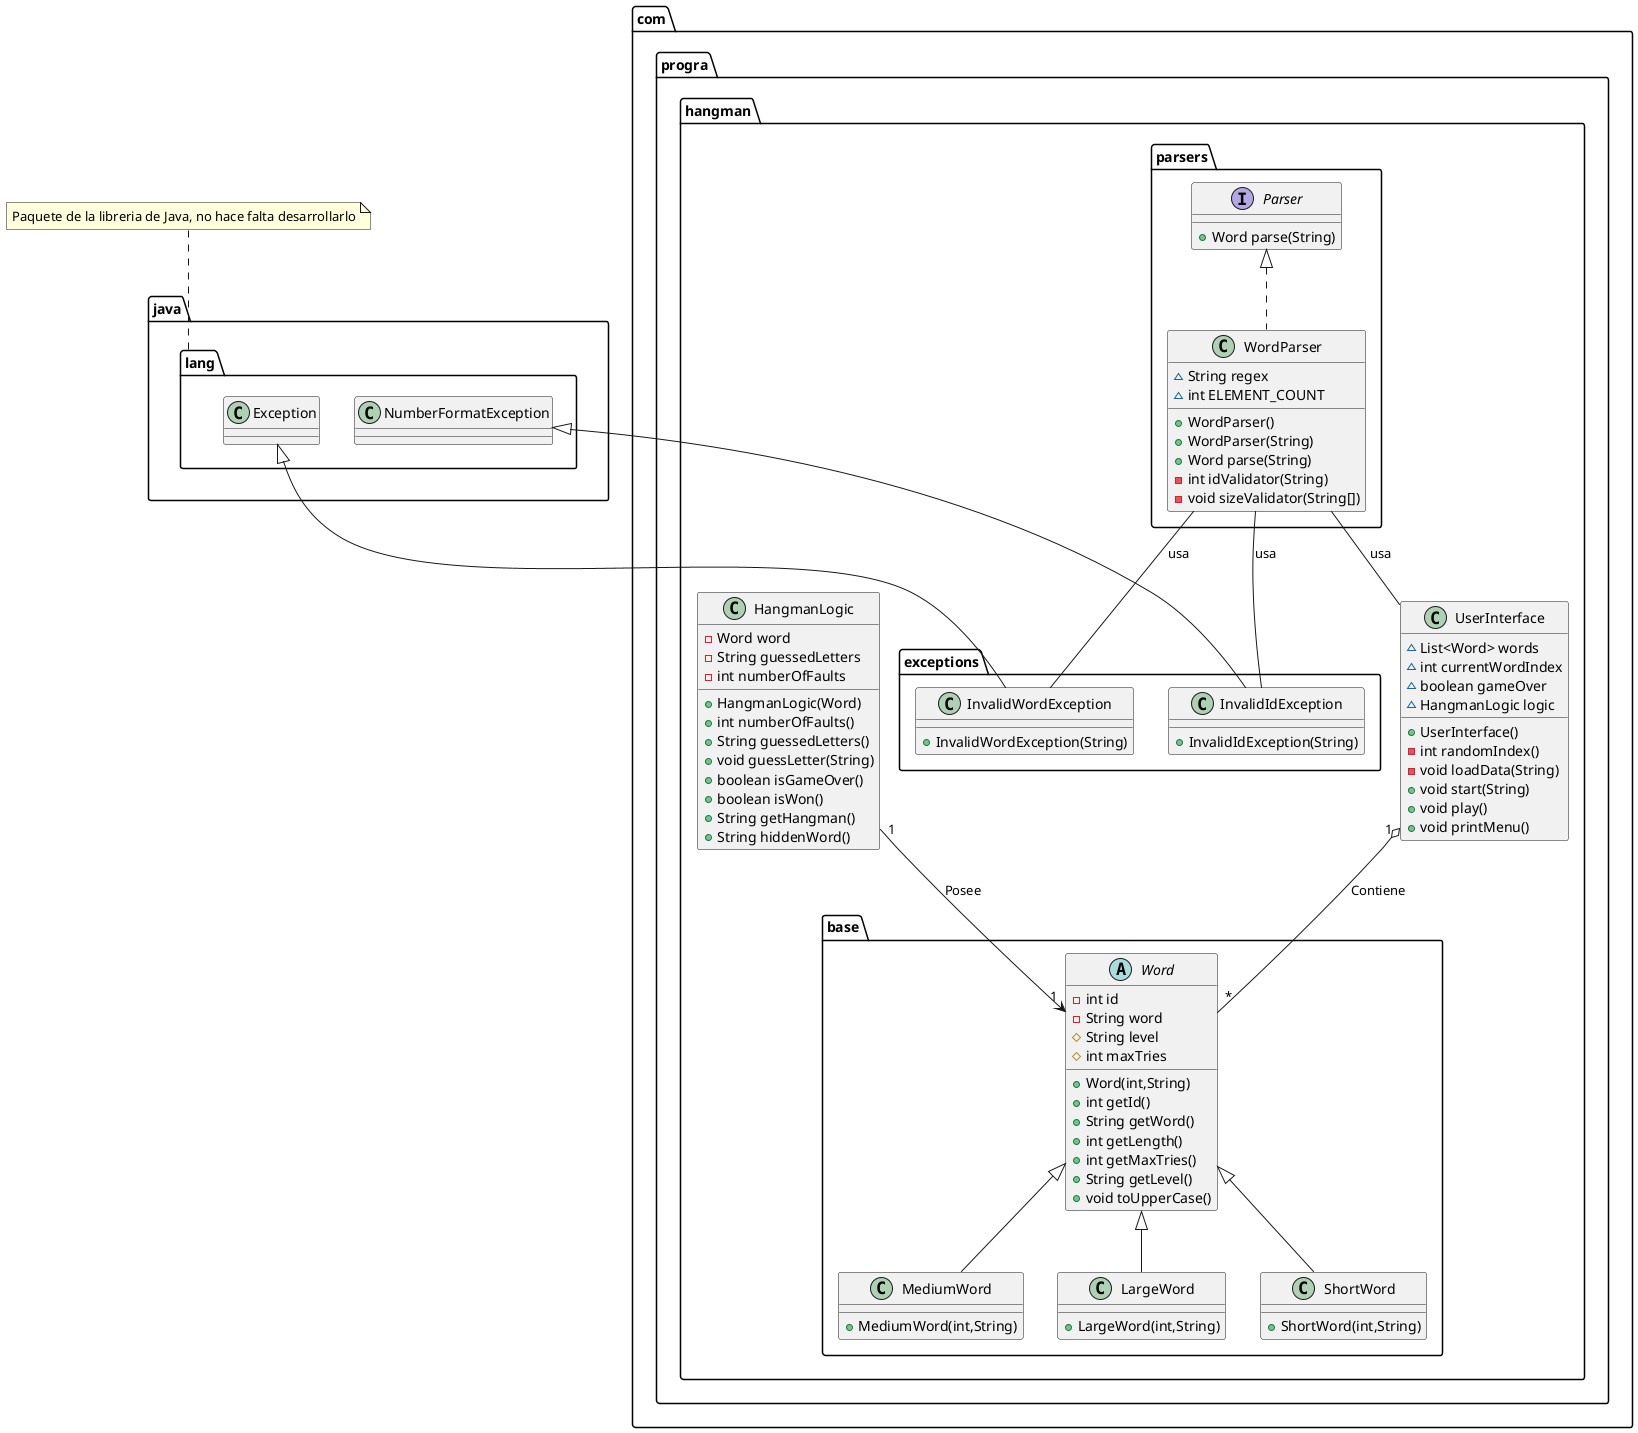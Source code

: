 @startuml
class com.progra.hangman.base.MediumWord {
+  MediumWord(int,String)
}
class com.progra.hangman.exceptions.InvalidWordException {
+  InvalidWordException(String)
}
class com.progra.hangman.UserInterface {
~ List<Word> words
~ int currentWordIndex
~ boolean gameOver
~ HangmanLogic logic
+  UserInterface()
- int randomIndex()
- void loadData(String)
+ void start(String)
+ void play()
+ void printMenu()
}
class com.progra.hangman.HangmanLogic {
- Word word
- String guessedLetters
- int numberOfFaults
+  HangmanLogic(Word)
+ int numberOfFaults()
+ String guessedLetters()
+ void guessLetter(String)
+ boolean isGameOver()
+ boolean isWon()
+ String getHangman()
+ String hiddenWord()
}
interface com.progra.hangman.parsers.Parser {
+ Word parse(String)
}
class com.progra.hangman.exceptions.InvalidIdException {
+  InvalidIdException(String)
}
abstract class com.progra.hangman.base.Word {
- int id
- String word
# String level
# int maxTries
+  Word(int,String)
+ int getId()
+ String getWord()
+ int getLength()
+ int getMaxTries()
+ String getLevel()
+ void toUpperCase()
}
class com.progra.hangman.base.LargeWord {
+  LargeWord(int,String)
}
class com.progra.hangman.parsers.WordParser {
~ String regex
~ int ELEMENT_COUNT
+  WordParser()
+  WordParser(String)
+ Word parse(String)
- int idValidator(String)
- void sizeValidator(String[])
}
class com.progra.hangman.base.ShortWord {
+  ShortWord(int,String)
}


com.progra.hangman.base.Word <|-- com.progra.hangman.base.MediumWord
java.lang.Exception <|-- com.progra.hangman.exceptions.InvalidWordException
java.lang.NumberFormatException <|-- com.progra.hangman.exceptions.InvalidIdException
com.progra.hangman.base.Word <|-- com.progra.hangman.base.LargeWord
com.progra.hangman.parsers.Parser <|.. com.progra.hangman.parsers.WordParser
com.progra.hangman.base.Word <|-- com.progra.hangman.base.ShortWord

com.progra.hangman.UserInterface "1" o-- "*" com.progra.hangman.base.Word : Contiene
com.progra.hangman.HangmanLogic "1" --> "1" com.progra.hangman.base.Word : Posee

com.progra.hangman.parsers.WordParser -- com.progra.hangman.exceptions.InvalidWordException : usa
com.progra.hangman.parsers.WordParser -- com.progra.hangman.exceptions.InvalidIdException : usa
com.progra.hangman.parsers.WordParser -- com.progra.hangman.UserInterface : usa


note top of java.lang : Paquete de la libreria de Java, no hace falta desarrollarlo

@enduml